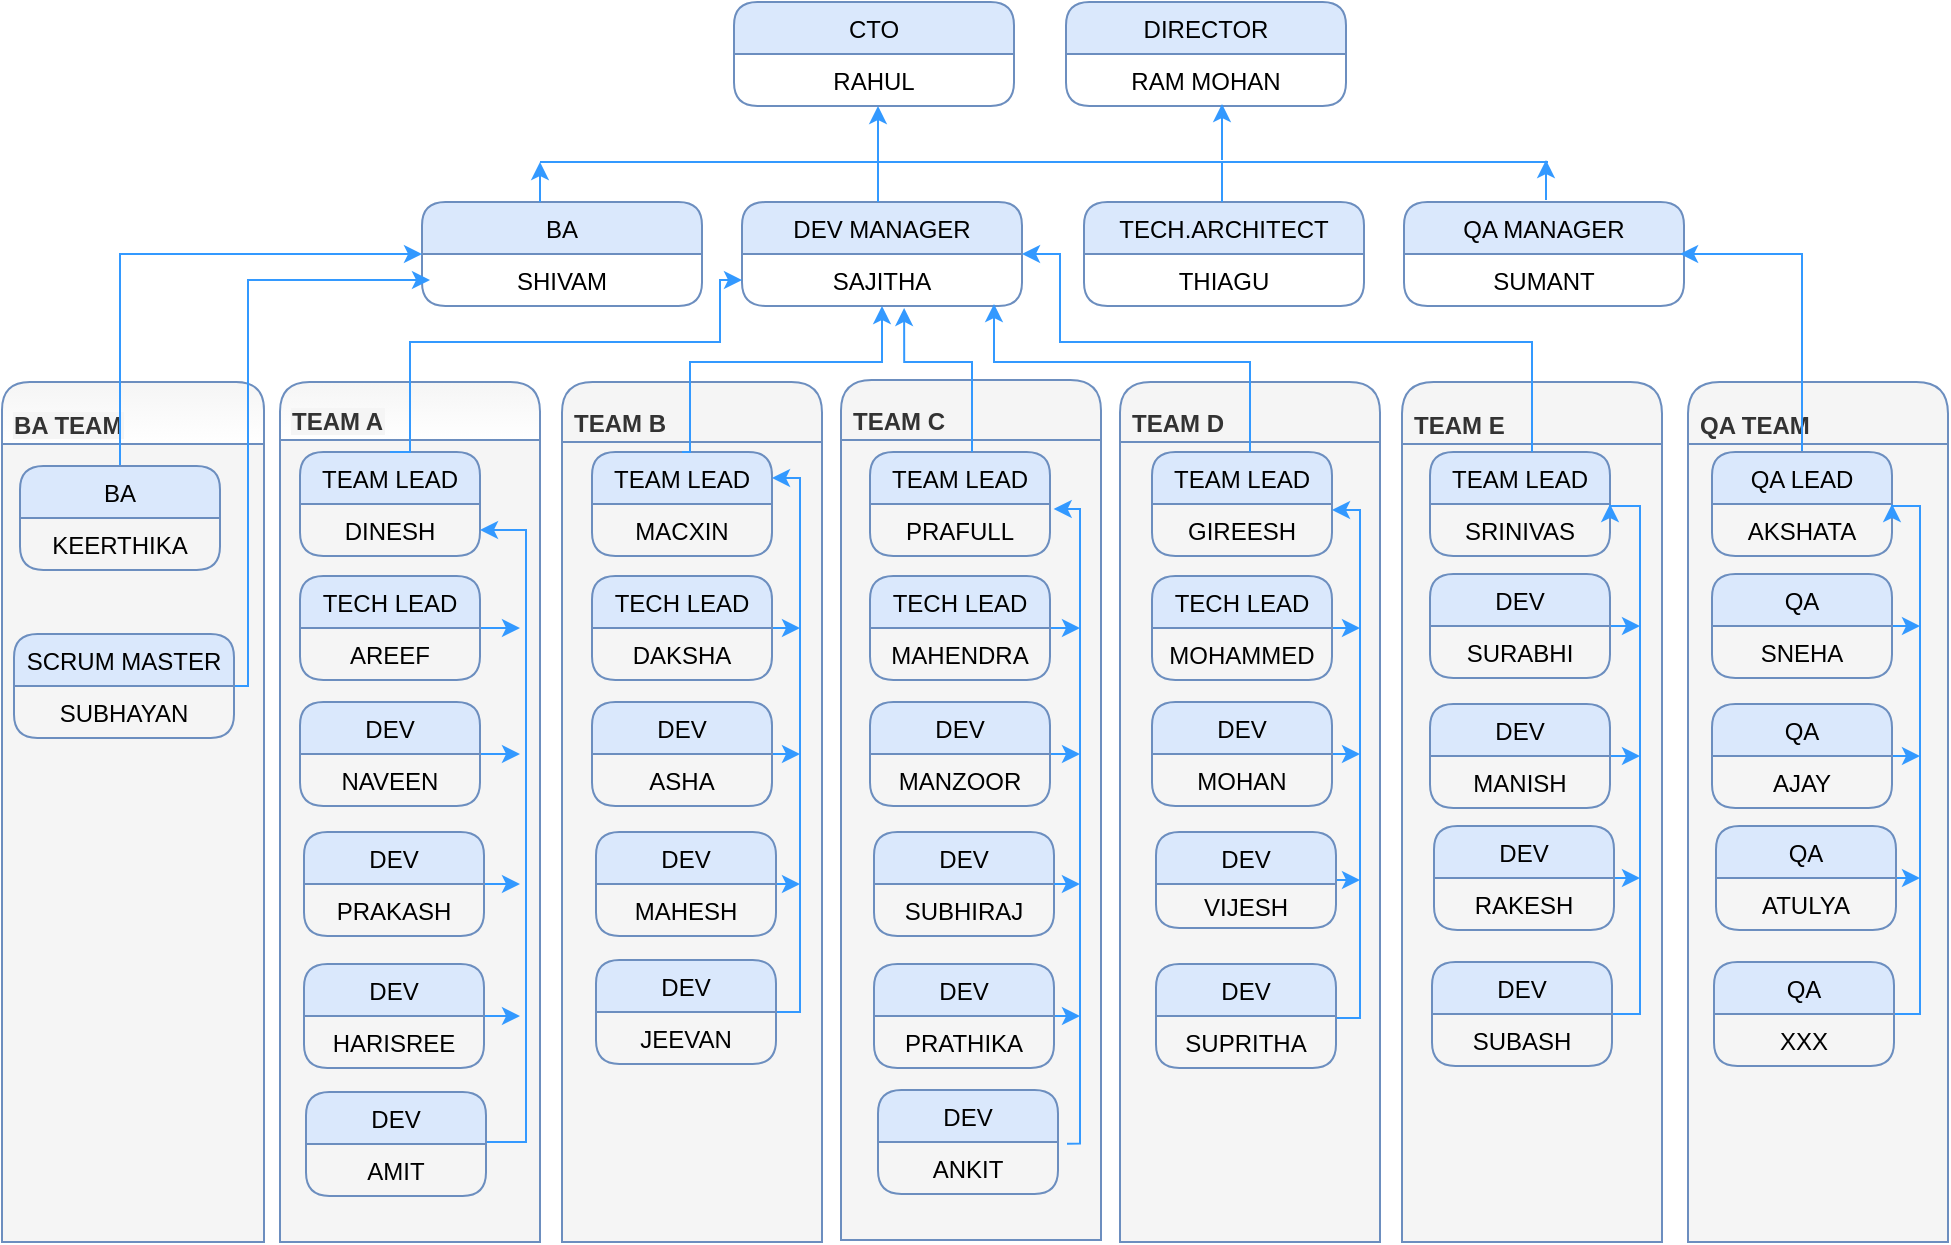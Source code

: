 <mxfile version="10.6.3" type="github"><diagram id="c79mgo0PRMQuPSSkhGCU" name="Page-1"><mxGraphModel dx="1097" dy="527" grid="1" gridSize="10" guides="1" tooltips="1" connect="1" arrows="1" fold="1" page="1" pageScale="1" pageWidth="827" pageHeight="1169" math="0" shadow="0"><root><mxCell id="0"/><mxCell id="1" parent="0"/><mxCell id="kELlHcqPN9Bs0opdmQLI-51" value="BA TEAM" style="swimlane;fontStyle=1;childLayout=stackLayout;horizontal=1;startSize=31;fillColor=#f5f5f5;horizontalStack=0;resizeParent=1;resizeParentMax=0;resizeLast=0;collapsible=1;marginBottom=0;rounded=1;shadow=0;glass=0;comic=0;labelBackgroundColor=#F5F5F5;strokeColor=#6C8EBF;fontColor=#333333;align=left;verticalAlign=bottom;gradientColor=#ffffff;spacingLeft=4;" vertex="1" parent="1"><mxGeometry x="51" y="210" width="131" height="430" as="geometry"/></mxCell><mxCell id="kELlHcqPN9Bs0opdmQLI-52" value="" style="text;strokeColor=#6C8EBF;fillColor=#f5f5f5;align=left;verticalAlign=top;spacingLeft=4;spacingRight=4;overflow=hidden;rotatable=0;points=[[0,0.5],[1,0.5]];portConstraint=eastwest;labelBackgroundColor=#ffffff;fontColor=#333333;gradientColor=none;" vertex="1" parent="kELlHcqPN9Bs0opdmQLI-51"><mxGeometry y="31" width="131" height="399" as="geometry"/></mxCell><mxCell id="kELlHcqPN9Bs0opdmQLI-5" value="CTO" style="swimlane;fontStyle=0;childLayout=stackLayout;horizontal=1;startSize=26;fillColor=#dae8fc;horizontalStack=0;resizeParent=1;resizeParentMax=0;resizeLast=0;collapsible=1;marginBottom=0;labelBackgroundColor=none;rounded=1;shadow=0;glass=0;comic=0;strokeColor=#6c8ebf;labelPosition=center;verticalLabelPosition=middle;align=center;verticalAlign=middle;" vertex="1" parent="1"><mxGeometry x="417" y="20" width="140" height="52" as="geometry"><mxRectangle x="20" y="20" width="90" height="26" as="alternateBounds"/></mxGeometry></mxCell><mxCell id="kELlHcqPN9Bs0opdmQLI-6" value="RAHUL" style="text;strokeColor=none;fillColor=none;align=center;verticalAlign=middle;spacingLeft=4;spacingRight=4;overflow=hidden;rotatable=0;points=[[0,0.5],[1,0.5]];portConstraint=eastwest;labelPosition=center;verticalLabelPosition=middle;" vertex="1" parent="kELlHcqPN9Bs0opdmQLI-5"><mxGeometry y="26" width="140" height="26" as="geometry"/></mxCell><mxCell id="kELlHcqPN9Bs0opdmQLI-9" value="DIRECTOR" style="swimlane;fontStyle=0;childLayout=stackLayout;horizontal=1;startSize=26;fillColor=#dae8fc;horizontalStack=0;resizeParent=1;resizeParentMax=0;resizeLast=0;collapsible=1;marginBottom=0;labelBackgroundColor=none;rounded=1;shadow=0;glass=0;comic=0;strokeColor=#6c8ebf;labelPosition=center;verticalLabelPosition=middle;align=center;verticalAlign=middle;" vertex="1" parent="1"><mxGeometry x="583" y="20" width="140" height="52" as="geometry"><mxRectangle x="20" y="20" width="90" height="26" as="alternateBounds"/></mxGeometry></mxCell><mxCell id="kELlHcqPN9Bs0opdmQLI-10" value="RAM MOHAN" style="text;strokeColor=none;fillColor=none;align=center;verticalAlign=middle;spacingLeft=4;spacingRight=4;overflow=hidden;rotatable=0;points=[[0,0.5],[1,0.5]];portConstraint=eastwest;labelPosition=center;verticalLabelPosition=middle;" vertex="1" parent="kELlHcqPN9Bs0opdmQLI-9"><mxGeometry y="26" width="140" height="26" as="geometry"/></mxCell><mxCell id="kELlHcqPN9Bs0opdmQLI-11" value="BA" style="swimlane;fontStyle=0;childLayout=stackLayout;horizontal=1;startSize=26;fillColor=#dae8fc;horizontalStack=0;resizeParent=1;resizeParentMax=0;resizeLast=0;collapsible=1;marginBottom=0;labelBackgroundColor=none;rounded=1;shadow=0;glass=0;comic=0;strokeColor=#6c8ebf;labelPosition=center;verticalLabelPosition=middle;align=center;verticalAlign=middle;" vertex="1" parent="1"><mxGeometry x="261" y="120" width="140" height="52" as="geometry"><mxRectangle x="20" y="20" width="90" height="26" as="alternateBounds"/></mxGeometry></mxCell><mxCell id="kELlHcqPN9Bs0opdmQLI-12" value="SHIVAM" style="text;strokeColor=none;fillColor=none;align=center;verticalAlign=middle;spacingLeft=4;spacingRight=4;overflow=hidden;rotatable=0;points=[[0,0.5],[1,0.5]];portConstraint=eastwest;labelPosition=center;verticalLabelPosition=middle;" vertex="1" parent="kELlHcqPN9Bs0opdmQLI-11"><mxGeometry y="26" width="140" height="26" as="geometry"/></mxCell><mxCell id="kELlHcqPN9Bs0opdmQLI-13" value="DEV MANAGER" style="swimlane;fontStyle=0;childLayout=stackLayout;horizontal=1;startSize=26;fillColor=#dae8fc;horizontalStack=0;resizeParent=1;resizeParentMax=0;resizeLast=0;collapsible=1;marginBottom=0;labelBackgroundColor=none;rounded=1;shadow=0;glass=0;comic=0;strokeColor=#6c8ebf;labelPosition=center;verticalLabelPosition=middle;align=center;verticalAlign=middle;" vertex="1" parent="1"><mxGeometry x="421" y="120" width="140" height="52" as="geometry"><mxRectangle x="20" y="20" width="90" height="26" as="alternateBounds"/></mxGeometry></mxCell><mxCell id="kELlHcqPN9Bs0opdmQLI-14" value="SAJITHA" style="text;strokeColor=none;fillColor=none;align=center;verticalAlign=middle;spacingLeft=4;spacingRight=4;overflow=hidden;rotatable=0;points=[[0,0.5],[1,0.5]];portConstraint=eastwest;labelPosition=center;verticalLabelPosition=middle;" vertex="1" parent="kELlHcqPN9Bs0opdmQLI-13"><mxGeometry y="26" width="140" height="26" as="geometry"/></mxCell><mxCell id="kELlHcqPN9Bs0opdmQLI-15" value="TECH.ARCHITECT" style="swimlane;fontStyle=0;childLayout=stackLayout;horizontal=1;startSize=26;fillColor=#dae8fc;horizontalStack=0;resizeParent=1;resizeParentMax=0;resizeLast=0;collapsible=1;marginBottom=0;labelBackgroundColor=none;rounded=1;shadow=0;glass=0;comic=0;strokeColor=#6c8ebf;labelPosition=center;verticalLabelPosition=middle;align=center;verticalAlign=middle;" vertex="1" parent="1"><mxGeometry x="592" y="120" width="140" height="52" as="geometry"><mxRectangle x="20" y="20" width="90" height="26" as="alternateBounds"/></mxGeometry></mxCell><mxCell id="kELlHcqPN9Bs0opdmQLI-16" value="THIAGU" style="text;strokeColor=none;fillColor=none;align=center;verticalAlign=middle;spacingLeft=4;spacingRight=4;overflow=hidden;rotatable=0;points=[[0,0.5],[1,0.5]];portConstraint=eastwest;labelPosition=center;verticalLabelPosition=middle;" vertex="1" parent="kELlHcqPN9Bs0opdmQLI-15"><mxGeometry y="26" width="140" height="26" as="geometry"/></mxCell><mxCell id="kELlHcqPN9Bs0opdmQLI-17" value="QA MANAGER" style="swimlane;fontStyle=0;childLayout=stackLayout;horizontal=1;startSize=26;fillColor=#dae8fc;horizontalStack=0;resizeParent=1;resizeParentMax=0;resizeLast=0;collapsible=1;marginBottom=0;labelBackgroundColor=none;rounded=1;shadow=0;glass=0;comic=0;strokeColor=#6c8ebf;labelPosition=center;verticalLabelPosition=middle;align=center;verticalAlign=middle;" vertex="1" parent="1"><mxGeometry x="752" y="120" width="140" height="52" as="geometry"><mxRectangle x="20" y="20" width="90" height="26" as="alternateBounds"/></mxGeometry></mxCell><mxCell id="kELlHcqPN9Bs0opdmQLI-18" value="SUMANT" style="text;strokeColor=none;fillColor=none;align=center;verticalAlign=middle;spacingLeft=4;spacingRight=4;overflow=hidden;rotatable=0;points=[[0,0.5],[1,0.5]];portConstraint=eastwest;labelPosition=center;verticalLabelPosition=middle;" vertex="1" parent="kELlHcqPN9Bs0opdmQLI-17"><mxGeometry y="26" width="140" height="26" as="geometry"/></mxCell><mxCell id="kELlHcqPN9Bs0opdmQLI-145" style="edgeStyle=orthogonalEdgeStyle;rounded=0;orthogonalLoop=1;jettySize=auto;html=1;exitX=0.5;exitY=0;exitDx=0;exitDy=0;entryX=0;entryY=0.5;entryDx=0;entryDy=0;strokeColor=#3399FF;" edge="1" parent="1" source="kELlHcqPN9Bs0opdmQLI-36" target="kELlHcqPN9Bs0opdmQLI-11"><mxGeometry relative="1" as="geometry"/></mxCell><mxCell id="kELlHcqPN9Bs0opdmQLI-36" value="BA" style="swimlane;fontStyle=0;childLayout=stackLayout;horizontal=1;startSize=26;fillColor=#dae8fc;horizontalStack=0;resizeParent=1;resizeParentMax=0;resizeLast=0;collapsible=1;marginBottom=0;labelBackgroundColor=none;rounded=1;shadow=0;glass=0;comic=0;strokeColor=#6c8ebf;labelPosition=center;verticalLabelPosition=middle;align=center;verticalAlign=middle;" vertex="1" parent="1"><mxGeometry x="60" y="252" width="100" height="52" as="geometry"><mxRectangle x="20" y="20" width="90" height="26" as="alternateBounds"/></mxGeometry></mxCell><mxCell id="kELlHcqPN9Bs0opdmQLI-37" value="KEERTHIKA" style="text;strokeColor=none;fillColor=none;align=center;verticalAlign=middle;spacingLeft=4;spacingRight=4;overflow=hidden;rotatable=0;points=[[0,0.5],[1,0.5]];portConstraint=eastwest;labelPosition=center;verticalLabelPosition=middle;" vertex="1" parent="kELlHcqPN9Bs0opdmQLI-36"><mxGeometry y="26" width="100" height="26" as="geometry"/></mxCell><mxCell id="kELlHcqPN9Bs0opdmQLI-146" style="edgeStyle=orthogonalEdgeStyle;rounded=0;orthogonalLoop=1;jettySize=auto;html=1;entryX=0;entryY=0.5;entryDx=0;entryDy=0;exitX=0.918;exitY=0;exitDx=0;exitDy=0;exitPerimeter=0;strokeColor=#3399FF;" edge="1" parent="1" source="kELlHcqPN9Bs0opdmQLI-39"><mxGeometry relative="1" as="geometry"><mxPoint x="171" y="362" as="sourcePoint"/><mxPoint x="265" y="159" as="targetPoint"/><Array as="points"><mxPoint x="174" y="362"/><mxPoint x="174" y="159"/></Array></mxGeometry></mxCell><mxCell id="kELlHcqPN9Bs0opdmQLI-38" value="SCRUM MASTER" style="swimlane;fontStyle=0;childLayout=stackLayout;horizontal=1;startSize=26;fillColor=#dae8fc;horizontalStack=0;resizeParent=1;resizeParentMax=0;resizeLast=0;collapsible=1;marginBottom=0;labelBackgroundColor=none;rounded=1;shadow=0;glass=0;comic=0;strokeColor=#6c8ebf;labelPosition=center;verticalLabelPosition=middle;align=center;verticalAlign=middle;" vertex="1" parent="1"><mxGeometry x="57" y="336" width="110" height="52" as="geometry"><mxRectangle x="30" y="312" width="90" height="26" as="alternateBounds"/></mxGeometry></mxCell><mxCell id="kELlHcqPN9Bs0opdmQLI-39" value="SUBHAYAN" style="text;strokeColor=none;fillColor=none;align=center;verticalAlign=middle;spacingLeft=4;spacingRight=4;overflow=hidden;rotatable=0;points=[[0,0.5],[1,0.5]];portConstraint=eastwest;labelPosition=center;verticalLabelPosition=middle;" vertex="1" parent="kELlHcqPN9Bs0opdmQLI-38"><mxGeometry y="26" width="110" height="26" as="geometry"/></mxCell><mxCell id="kELlHcqPN9Bs0opdmQLI-55" value="TEAM A" style="swimlane;fontStyle=1;childLayout=stackLayout;horizontal=1;startSize=29;fillColor=#f5f5f5;horizontalStack=0;resizeParent=1;resizeParentMax=0;resizeLast=0;collapsible=1;marginBottom=0;rounded=1;shadow=0;glass=0;comic=0;labelBackgroundColor=#F5F5F5;strokeColor=#6C8EBF;fontColor=#333333;arcSize=17;align=left;fontSize=12;verticalAlign=bottom;gradientColor=#ffffff;spacingLeft=4;" vertex="1" parent="1"><mxGeometry x="190" y="210" width="130" height="430" as="geometry"/></mxCell><mxCell id="kELlHcqPN9Bs0opdmQLI-56" value="" style="text;strokeColor=#6C8EBF;fillColor=#f5f5f5;align=left;verticalAlign=top;spacingLeft=4;spacingRight=4;overflow=hidden;rotatable=0;points=[[0,0.5],[1,0.5]];portConstraint=eastwest;labelBackgroundColor=#ffffff;fontColor=#333333;" vertex="1" parent="kELlHcqPN9Bs0opdmQLI-55"><mxGeometry y="29" width="130" height="401" as="geometry"/></mxCell><mxCell id="kELlHcqPN9Bs0opdmQLI-57" value="TEAM LEAD" style="swimlane;fontStyle=0;childLayout=stackLayout;horizontal=1;startSize=26;fillColor=#dae8fc;horizontalStack=0;resizeParent=1;resizeParentMax=0;resizeLast=0;collapsible=1;marginBottom=0;labelBackgroundColor=none;rounded=1;shadow=0;glass=0;comic=0;strokeColor=#6c8ebf;labelPosition=center;verticalLabelPosition=middle;align=center;verticalAlign=middle;" vertex="1" parent="1"><mxGeometry x="200" y="245" width="90" height="52" as="geometry"><mxRectangle x="20" y="20" width="90" height="26" as="alternateBounds"/></mxGeometry></mxCell><mxCell id="kELlHcqPN9Bs0opdmQLI-58" value="DINESH" style="text;strokeColor=none;fillColor=none;align=center;verticalAlign=middle;spacingLeft=4;spacingRight=4;overflow=hidden;rotatable=0;points=[[0,0.5],[1,0.5]];portConstraint=eastwest;labelPosition=center;verticalLabelPosition=middle;" vertex="1" parent="kELlHcqPN9Bs0opdmQLI-57"><mxGeometry y="26" width="90" height="26" as="geometry"/></mxCell><mxCell id="kELlHcqPN9Bs0opdmQLI-81" style="edgeStyle=orthogonalEdgeStyle;rounded=0;orthogonalLoop=1;jettySize=auto;html=1;exitX=1;exitY=0.5;exitDx=0;exitDy=0;strokeColor=#3399FF;" edge="1" parent="1" source="kELlHcqPN9Bs0opdmQLI-60"><mxGeometry relative="1" as="geometry"><mxPoint x="310" y="396" as="targetPoint"/></mxGeometry></mxCell><mxCell id="kELlHcqPN9Bs0opdmQLI-60" value="DEV" style="swimlane;fontStyle=0;childLayout=stackLayout;horizontal=1;startSize=26;fillColor=#dae8fc;horizontalStack=0;resizeParent=1;resizeParentMax=0;resizeLast=0;collapsible=1;marginBottom=0;labelBackgroundColor=none;rounded=1;shadow=0;glass=0;comic=0;strokeColor=#6c8ebf;labelPosition=center;verticalLabelPosition=middle;align=center;verticalAlign=middle;" vertex="1" parent="1"><mxGeometry x="200" y="370" width="90" height="52" as="geometry"><mxRectangle x="20" y="20" width="90" height="26" as="alternateBounds"/></mxGeometry></mxCell><mxCell id="kELlHcqPN9Bs0opdmQLI-61" value="NAVEEN" style="text;strokeColor=none;fillColor=none;align=center;verticalAlign=middle;spacingLeft=4;spacingRight=4;overflow=hidden;rotatable=0;points=[[0,0.5],[1,0.5]];portConstraint=eastwest;labelPosition=center;verticalLabelPosition=middle;" vertex="1" parent="kELlHcqPN9Bs0opdmQLI-60"><mxGeometry y="26" width="90" height="26" as="geometry"/></mxCell><mxCell id="kELlHcqPN9Bs0opdmQLI-80" style="edgeStyle=orthogonalEdgeStyle;rounded=0;orthogonalLoop=1;jettySize=auto;html=1;exitX=1;exitY=0.5;exitDx=0;exitDy=0;strokeColor=#3399FF;" edge="1" parent="1" source="kELlHcqPN9Bs0opdmQLI-64"><mxGeometry relative="1" as="geometry"><mxPoint x="310" y="461" as="targetPoint"/></mxGeometry></mxCell><mxCell id="kELlHcqPN9Bs0opdmQLI-64" value="DEV" style="swimlane;fontStyle=0;childLayout=stackLayout;horizontal=1;startSize=26;fillColor=#dae8fc;horizontalStack=0;resizeParent=1;resizeParentMax=0;resizeLast=0;collapsible=1;marginBottom=0;labelBackgroundColor=none;rounded=1;shadow=0;glass=0;comic=0;strokeColor=#6c8ebf;labelPosition=center;verticalLabelPosition=middle;align=center;verticalAlign=middle;" vertex="1" parent="1"><mxGeometry x="202" y="435" width="90" height="52" as="geometry"><mxRectangle x="20" y="20" width="90" height="26" as="alternateBounds"/></mxGeometry></mxCell><mxCell id="kELlHcqPN9Bs0opdmQLI-65" value="PRAKASH" style="text;strokeColor=none;fillColor=none;align=center;verticalAlign=middle;spacingLeft=4;spacingRight=4;overflow=hidden;rotatable=0;points=[[0,0.5],[1,0.5]];portConstraint=eastwest;labelPosition=center;verticalLabelPosition=middle;" vertex="1" parent="kELlHcqPN9Bs0opdmQLI-64"><mxGeometry y="26" width="90" height="26" as="geometry"/></mxCell><mxCell id="kELlHcqPN9Bs0opdmQLI-191" style="edgeStyle=orthogonalEdgeStyle;rounded=0;orthogonalLoop=1;jettySize=auto;html=1;exitX=1;exitY=0.5;exitDx=0;exitDy=0;fontSize=12;strokeColor=#3399FF;" edge="1" parent="1" source="kELlHcqPN9Bs0opdmQLI-73"><mxGeometry relative="1" as="geometry"><mxPoint x="310" y="333" as="targetPoint"/></mxGeometry></mxCell><mxCell id="kELlHcqPN9Bs0opdmQLI-73" value="TECH LEAD" style="swimlane;fontStyle=0;childLayout=stackLayout;horizontal=1;startSize=26;fillColor=#dae8fc;horizontalStack=0;resizeParent=1;resizeParentMax=0;resizeLast=0;collapsible=1;marginBottom=0;labelBackgroundColor=none;rounded=1;shadow=0;glass=0;comic=0;strokeColor=#6c8ebf;labelPosition=center;verticalLabelPosition=middle;align=center;verticalAlign=middle;" vertex="1" parent="1"><mxGeometry x="200" y="307" width="90" height="52" as="geometry"><mxRectangle x="20" y="20" width="90" height="26" as="alternateBounds"/></mxGeometry></mxCell><mxCell id="kELlHcqPN9Bs0opdmQLI-74" value="AREEF" style="text;strokeColor=none;fillColor=none;align=center;verticalAlign=middle;spacingLeft=4;spacingRight=4;overflow=hidden;rotatable=0;points=[[0,0.5],[1,0.5]];portConstraint=eastwest;labelPosition=center;verticalLabelPosition=middle;" vertex="1" parent="kELlHcqPN9Bs0opdmQLI-73"><mxGeometry y="26" width="90" height="26" as="geometry"/></mxCell><mxCell id="kELlHcqPN9Bs0opdmQLI-79" style="edgeStyle=orthogonalEdgeStyle;rounded=0;orthogonalLoop=1;jettySize=auto;html=1;exitX=1;exitY=0.5;exitDx=0;exitDy=0;strokeColor=#3399FF;" edge="1" parent="1" source="kELlHcqPN9Bs0opdmQLI-188" target="kELlHcqPN9Bs0opdmQLI-58"><mxGeometry relative="1" as="geometry"><Array as="points"><mxPoint x="293" y="590"/><mxPoint x="313" y="590"/><mxPoint x="313" y="284"/></Array></mxGeometry></mxCell><mxCell id="kELlHcqPN9Bs0opdmQLI-190" style="edgeStyle=orthogonalEdgeStyle;rounded=0;orthogonalLoop=1;jettySize=auto;html=1;exitX=1;exitY=0.5;exitDx=0;exitDy=0;fontSize=12;strokeColor=#3399FF;" edge="1" parent="1" source="kELlHcqPN9Bs0opdmQLI-75"><mxGeometry relative="1" as="geometry"><mxPoint x="310" y="527" as="targetPoint"/></mxGeometry></mxCell><mxCell id="kELlHcqPN9Bs0opdmQLI-75" value="DEV" style="swimlane;fontStyle=0;childLayout=stackLayout;horizontal=1;startSize=26;fillColor=#dae8fc;horizontalStack=0;resizeParent=1;resizeParentMax=0;resizeLast=0;collapsible=1;marginBottom=0;labelBackgroundColor=none;rounded=1;shadow=0;glass=0;comic=0;strokeColor=#6c8ebf;labelPosition=center;verticalLabelPosition=middle;align=center;verticalAlign=middle;" vertex="1" parent="1"><mxGeometry x="202" y="501" width="90" height="52" as="geometry"><mxRectangle x="20" y="20" width="90" height="26" as="alternateBounds"/></mxGeometry></mxCell><mxCell id="kELlHcqPN9Bs0opdmQLI-76" value="HARISREE" style="text;strokeColor=none;fillColor=none;align=center;verticalAlign=middle;spacingLeft=4;spacingRight=4;overflow=hidden;rotatable=0;points=[[0,0.5],[1,0.5]];portConstraint=eastwest;labelPosition=center;verticalLabelPosition=middle;" vertex="1" parent="kELlHcqPN9Bs0opdmQLI-75"><mxGeometry y="26" width="90" height="26" as="geometry"/></mxCell><mxCell id="kELlHcqPN9Bs0opdmQLI-83" value="TEAM B" style="swimlane;fontStyle=1;childLayout=stackLayout;horizontal=1;startSize=30;fillColor=#f5f5f5;horizontalStack=0;resizeParent=1;resizeParentMax=0;resizeLast=0;collapsible=1;marginBottom=0;rounded=1;shadow=0;glass=0;comic=0;labelBackgroundColor=#F5F5F5;strokeColor=#6C8EBF;fontColor=#333333;arcSize=17;align=left;verticalAlign=bottom;spacingLeft=4;" vertex="1" parent="1"><mxGeometry x="331" y="210" width="130" height="430" as="geometry"/></mxCell><mxCell id="kELlHcqPN9Bs0opdmQLI-84" value="" style="text;strokeColor=#6C8EBF;fillColor=#f5f5f5;align=left;verticalAlign=top;spacingLeft=4;spacingRight=4;overflow=hidden;rotatable=0;points=[[0,0.5],[1,0.5]];portConstraint=eastwest;labelBackgroundColor=#ffffff;fontColor=#333333;" vertex="1" parent="kELlHcqPN9Bs0opdmQLI-83"><mxGeometry y="30" width="130" height="400" as="geometry"/></mxCell><mxCell id="kELlHcqPN9Bs0opdmQLI-85" value="TEAM LEAD" style="swimlane;fontStyle=0;childLayout=stackLayout;horizontal=1;startSize=26;fillColor=#dae8fc;horizontalStack=0;resizeParent=1;resizeParentMax=0;resizeLast=0;collapsible=1;marginBottom=0;labelBackgroundColor=none;rounded=1;shadow=0;glass=0;comic=0;strokeColor=#6c8ebf;labelPosition=center;verticalLabelPosition=middle;align=center;verticalAlign=middle;" vertex="1" parent="1"><mxGeometry x="346" y="245" width="90" height="52" as="geometry"><mxRectangle x="20" y="20" width="90" height="26" as="alternateBounds"/></mxGeometry></mxCell><mxCell id="kELlHcqPN9Bs0opdmQLI-86" value="MACXIN" style="text;strokeColor=none;fillColor=none;align=center;verticalAlign=middle;spacingLeft=4;spacingRight=4;overflow=hidden;rotatable=0;points=[[0,0.5],[1,0.5]];portConstraint=eastwest;labelPosition=center;verticalLabelPosition=middle;" vertex="1" parent="kELlHcqPN9Bs0opdmQLI-85"><mxGeometry y="26" width="90" height="26" as="geometry"/></mxCell><mxCell id="kELlHcqPN9Bs0opdmQLI-202" style="edgeStyle=orthogonalEdgeStyle;rounded=0;orthogonalLoop=1;jettySize=auto;html=1;exitX=1;exitY=0.5;exitDx=0;exitDy=0;fontSize=12;strokeColor=#3399FF;" edge="1" parent="1" source="kELlHcqPN9Bs0opdmQLI-87"><mxGeometry relative="1" as="geometry"><mxPoint x="450" y="396" as="targetPoint"/></mxGeometry></mxCell><mxCell id="kELlHcqPN9Bs0opdmQLI-87" value="DEV" style="swimlane;fontStyle=0;childLayout=stackLayout;horizontal=1;startSize=26;fillColor=#dae8fc;horizontalStack=0;resizeParent=1;resizeParentMax=0;resizeLast=0;collapsible=1;marginBottom=0;labelBackgroundColor=none;rounded=1;shadow=0;glass=0;comic=0;strokeColor=#6c8ebf;labelPosition=center;verticalLabelPosition=middle;align=center;verticalAlign=middle;" vertex="1" parent="1"><mxGeometry x="346" y="370" width="90" height="52" as="geometry"><mxRectangle x="20" y="20" width="90" height="26" as="alternateBounds"/></mxGeometry></mxCell><mxCell id="kELlHcqPN9Bs0opdmQLI-88" value="ASHA" style="text;strokeColor=none;fillColor=none;align=center;verticalAlign=middle;spacingLeft=4;spacingRight=4;overflow=hidden;rotatable=0;points=[[0,0.5],[1,0.5]];portConstraint=eastwest;labelPosition=center;verticalLabelPosition=middle;" vertex="1" parent="kELlHcqPN9Bs0opdmQLI-87"><mxGeometry y="26" width="90" height="26" as="geometry"/></mxCell><mxCell id="kELlHcqPN9Bs0opdmQLI-201" style="edgeStyle=orthogonalEdgeStyle;rounded=0;orthogonalLoop=1;jettySize=auto;html=1;exitX=1;exitY=0.5;exitDx=0;exitDy=0;fontSize=12;strokeColor=#3399FF;" edge="1" parent="1" source="kELlHcqPN9Bs0opdmQLI-89"><mxGeometry relative="1" as="geometry"><mxPoint x="450" y="461" as="targetPoint"/></mxGeometry></mxCell><mxCell id="kELlHcqPN9Bs0opdmQLI-89" value="DEV" style="swimlane;fontStyle=0;childLayout=stackLayout;horizontal=1;startSize=26;fillColor=#dae8fc;horizontalStack=0;resizeParent=1;resizeParentMax=0;resizeLast=0;collapsible=1;marginBottom=0;labelBackgroundColor=none;rounded=1;shadow=0;glass=0;comic=0;strokeColor=#6c8ebf;labelPosition=center;verticalLabelPosition=middle;align=center;verticalAlign=middle;" vertex="1" parent="1"><mxGeometry x="348" y="435" width="90" height="52" as="geometry"><mxRectangle x="20" y="20" width="90" height="26" as="alternateBounds"/></mxGeometry></mxCell><mxCell id="kELlHcqPN9Bs0opdmQLI-90" value="MAHESH" style="text;strokeColor=none;fillColor=none;align=center;verticalAlign=middle;spacingLeft=4;spacingRight=4;overflow=hidden;rotatable=0;points=[[0,0.5],[1,0.5]];portConstraint=eastwest;labelPosition=center;verticalLabelPosition=middle;" vertex="1" parent="kELlHcqPN9Bs0opdmQLI-89"><mxGeometry y="26" width="90" height="26" as="geometry"/></mxCell><mxCell id="kELlHcqPN9Bs0opdmQLI-203" style="edgeStyle=orthogonalEdgeStyle;rounded=0;orthogonalLoop=1;jettySize=auto;html=1;exitX=1;exitY=0.5;exitDx=0;exitDy=0;fontSize=12;strokeColor=#3399FF;" edge="1" parent="1" source="kELlHcqPN9Bs0opdmQLI-91"><mxGeometry relative="1" as="geometry"><mxPoint x="450" y="333" as="targetPoint"/></mxGeometry></mxCell><mxCell id="kELlHcqPN9Bs0opdmQLI-91" value="TECH LEAD" style="swimlane;fontStyle=0;childLayout=stackLayout;horizontal=1;startSize=26;fillColor=#dae8fc;horizontalStack=0;resizeParent=1;resizeParentMax=0;resizeLast=0;collapsible=1;marginBottom=0;labelBackgroundColor=none;rounded=1;shadow=0;glass=0;comic=0;strokeColor=#6c8ebf;labelPosition=center;verticalLabelPosition=middle;align=center;verticalAlign=middle;" vertex="1" parent="1"><mxGeometry x="346" y="307" width="90" height="52" as="geometry"><mxRectangle x="20" y="20" width="90" height="26" as="alternateBounds"/></mxGeometry></mxCell><mxCell id="kELlHcqPN9Bs0opdmQLI-92" value="DAKSHA" style="text;strokeColor=none;fillColor=none;align=center;verticalAlign=middle;spacingLeft=4;spacingRight=4;overflow=hidden;rotatable=0;points=[[0,0.5],[1,0.5]];portConstraint=eastwest;labelPosition=center;verticalLabelPosition=middle;" vertex="1" parent="kELlHcqPN9Bs0opdmQLI-91"><mxGeometry y="26" width="90" height="26" as="geometry"/></mxCell><mxCell id="kELlHcqPN9Bs0opdmQLI-200" style="edgeStyle=orthogonalEdgeStyle;rounded=0;orthogonalLoop=1;jettySize=auto;html=1;exitX=1;exitY=0.5;exitDx=0;exitDy=0;entryX=1;entryY=0.25;entryDx=0;entryDy=0;fontSize=12;strokeColor=#3399FF;" edge="1" parent="1" source="kELlHcqPN9Bs0opdmQLI-93" target="kELlHcqPN9Bs0opdmQLI-85"><mxGeometry relative="1" as="geometry"><Array as="points"><mxPoint x="450" y="525"/><mxPoint x="450" y="258"/></Array></mxGeometry></mxCell><mxCell id="kELlHcqPN9Bs0opdmQLI-93" value="DEV" style="swimlane;fontStyle=0;childLayout=stackLayout;horizontal=1;startSize=26;fillColor=#dae8fc;horizontalStack=0;resizeParent=1;resizeParentMax=0;resizeLast=0;collapsible=1;marginBottom=0;labelBackgroundColor=none;rounded=1;shadow=0;glass=0;comic=0;strokeColor=#6c8ebf;labelPosition=center;verticalLabelPosition=middle;align=center;verticalAlign=middle;" vertex="1" parent="1"><mxGeometry x="348" y="499" width="90" height="52" as="geometry"><mxRectangle x="20" y="20" width="90" height="26" as="alternateBounds"/></mxGeometry></mxCell><mxCell id="kELlHcqPN9Bs0opdmQLI-94" value="JEEVAN" style="text;strokeColor=none;fillColor=none;align=center;verticalAlign=middle;spacingLeft=4;spacingRight=4;overflow=hidden;rotatable=0;points=[[0,0.5],[1,0.5]];portConstraint=eastwest;labelPosition=center;verticalLabelPosition=middle;" vertex="1" parent="kELlHcqPN9Bs0opdmQLI-93"><mxGeometry y="26" width="90" height="26" as="geometry"/></mxCell><mxCell id="kELlHcqPN9Bs0opdmQLI-95" value="TEAM C" style="swimlane;fontStyle=1;childLayout=stackLayout;horizontal=1;startSize=30;fillColor=#f5f5f5;horizontalStack=0;resizeParent=1;resizeParentMax=0;resizeLast=0;collapsible=1;marginBottom=0;rounded=1;shadow=0;glass=0;comic=0;labelBackgroundColor=#F5F5F5;strokeColor=#6C8EBF;fontColor=#333333;arcSize=17;align=left;verticalAlign=bottom;spacingLeft=4;" vertex="1" parent="1"><mxGeometry x="470.5" y="209" width="130" height="430" as="geometry"/></mxCell><mxCell id="kELlHcqPN9Bs0opdmQLI-96" value="" style="text;strokeColor=#6C8EBF;fillColor=#f5f5f5;align=left;verticalAlign=top;spacingLeft=4;spacingRight=4;overflow=hidden;rotatable=0;points=[[0,0.5],[1,0.5]];portConstraint=eastwest;labelBackgroundColor=#ffffff;fontColor=#333333;" vertex="1" parent="kELlHcqPN9Bs0opdmQLI-95"><mxGeometry y="30" width="130" height="400" as="geometry"/></mxCell><mxCell id="kELlHcqPN9Bs0opdmQLI-97" value="TEAM LEAD" style="swimlane;fontStyle=0;childLayout=stackLayout;horizontal=1;startSize=26;fillColor=#dae8fc;horizontalStack=0;resizeParent=1;resizeParentMax=0;resizeLast=0;collapsible=1;marginBottom=0;labelBackgroundColor=none;rounded=1;shadow=0;glass=0;comic=0;strokeColor=#6c8ebf;labelPosition=center;verticalLabelPosition=middle;align=center;verticalAlign=middle;" vertex="1" parent="1"><mxGeometry x="485" y="245" width="90" height="52" as="geometry"><mxRectangle x="20" y="20" width="90" height="26" as="alternateBounds"/></mxGeometry></mxCell><mxCell id="kELlHcqPN9Bs0opdmQLI-98" value="PRAFULL" style="text;strokeColor=none;fillColor=none;align=center;verticalAlign=middle;spacingLeft=4;spacingRight=4;overflow=hidden;rotatable=0;points=[[0,0.5],[1,0.5]];portConstraint=eastwest;labelPosition=center;verticalLabelPosition=middle;" vertex="1" parent="kELlHcqPN9Bs0opdmQLI-97"><mxGeometry y="26" width="90" height="26" as="geometry"/></mxCell><mxCell id="kELlHcqPN9Bs0opdmQLI-198" style="edgeStyle=orthogonalEdgeStyle;rounded=0;orthogonalLoop=1;jettySize=auto;html=1;exitX=1;exitY=0.5;exitDx=0;exitDy=0;fontSize=12;strokeColor=#3399FF;" edge="1" parent="1" source="kELlHcqPN9Bs0opdmQLI-99"><mxGeometry relative="1" as="geometry"><mxPoint x="590" y="396" as="targetPoint"/></mxGeometry></mxCell><mxCell id="kELlHcqPN9Bs0opdmQLI-99" value="DEV" style="swimlane;fontStyle=0;childLayout=stackLayout;horizontal=1;startSize=26;fillColor=#dae8fc;horizontalStack=0;resizeParent=1;resizeParentMax=0;resizeLast=0;collapsible=1;marginBottom=0;labelBackgroundColor=none;rounded=1;shadow=0;glass=0;comic=0;strokeColor=#6c8ebf;labelPosition=center;verticalLabelPosition=middle;align=center;verticalAlign=middle;" vertex="1" parent="1"><mxGeometry x="485" y="370" width="90" height="52" as="geometry"><mxRectangle x="20" y="20" width="90" height="26" as="alternateBounds"/></mxGeometry></mxCell><mxCell id="kELlHcqPN9Bs0opdmQLI-100" value="MANZOOR" style="text;strokeColor=none;fillColor=none;align=center;verticalAlign=middle;spacingLeft=4;spacingRight=4;overflow=hidden;rotatable=0;points=[[0,0.5],[1,0.5]];portConstraint=eastwest;labelPosition=center;verticalLabelPosition=middle;" vertex="1" parent="kELlHcqPN9Bs0opdmQLI-99"><mxGeometry y="26" width="90" height="26" as="geometry"/></mxCell><mxCell id="kELlHcqPN9Bs0opdmQLI-101" value="DEV" style="swimlane;fontStyle=0;childLayout=stackLayout;horizontal=1;startSize=26;fillColor=#dae8fc;horizontalStack=0;resizeParent=1;resizeParentMax=0;resizeLast=0;collapsible=1;marginBottom=0;labelBackgroundColor=none;rounded=1;shadow=0;glass=0;comic=0;strokeColor=#6c8ebf;labelPosition=center;verticalLabelPosition=middle;align=center;verticalAlign=middle;" vertex="1" parent="1"><mxGeometry x="487" y="435" width="90" height="52" as="geometry"><mxRectangle x="20" y="20" width="90" height="26" as="alternateBounds"/></mxGeometry></mxCell><mxCell id="kELlHcqPN9Bs0opdmQLI-102" value="SUBHIRAJ" style="text;strokeColor=none;fillColor=none;align=center;verticalAlign=middle;spacingLeft=4;spacingRight=4;overflow=hidden;rotatable=0;points=[[0,0.5],[1,0.5]];portConstraint=eastwest;labelPosition=center;verticalLabelPosition=middle;" vertex="1" parent="kELlHcqPN9Bs0opdmQLI-101"><mxGeometry y="26" width="90" height="26" as="geometry"/></mxCell><mxCell id="kELlHcqPN9Bs0opdmQLI-197" style="edgeStyle=orthogonalEdgeStyle;rounded=0;orthogonalLoop=1;jettySize=auto;html=1;exitX=1;exitY=0.5;exitDx=0;exitDy=0;entryX=1.144;entryY=0;entryDx=0;entryDy=0;entryPerimeter=0;fontSize=12;strokeColor=#3399FF;" edge="1" parent="kELlHcqPN9Bs0opdmQLI-101" source="kELlHcqPN9Bs0opdmQLI-101" target="kELlHcqPN9Bs0opdmQLI-102"><mxGeometry relative="1" as="geometry"/></mxCell><mxCell id="kELlHcqPN9Bs0opdmQLI-199" style="edgeStyle=orthogonalEdgeStyle;rounded=0;orthogonalLoop=1;jettySize=auto;html=1;exitX=1;exitY=0.5;exitDx=0;exitDy=0;fontSize=12;strokeColor=#3399FF;" edge="1" parent="1" source="kELlHcqPN9Bs0opdmQLI-103"><mxGeometry relative="1" as="geometry"><mxPoint x="590" y="333" as="targetPoint"/></mxGeometry></mxCell><mxCell id="kELlHcqPN9Bs0opdmQLI-103" value="TECH LEAD" style="swimlane;fontStyle=0;childLayout=stackLayout;horizontal=1;startSize=26;fillColor=#dae8fc;horizontalStack=0;resizeParent=1;resizeParentMax=0;resizeLast=0;collapsible=1;marginBottom=0;labelBackgroundColor=none;rounded=1;shadow=0;glass=0;comic=0;strokeColor=#6c8ebf;labelPosition=center;verticalLabelPosition=middle;align=center;verticalAlign=middle;" vertex="1" parent="1"><mxGeometry x="485" y="307" width="90" height="52" as="geometry"><mxRectangle x="20" y="20" width="90" height="26" as="alternateBounds"/></mxGeometry></mxCell><mxCell id="kELlHcqPN9Bs0opdmQLI-104" value="MAHENDRA" style="text;strokeColor=none;fillColor=none;align=center;verticalAlign=middle;spacingLeft=4;spacingRight=4;overflow=hidden;rotatable=0;points=[[0,0.5],[1,0.5]];portConstraint=eastwest;labelPosition=center;verticalLabelPosition=middle;" vertex="1" parent="kELlHcqPN9Bs0opdmQLI-103"><mxGeometry y="26" width="90" height="26" as="geometry"/></mxCell><mxCell id="kELlHcqPN9Bs0opdmQLI-196" style="edgeStyle=orthogonalEdgeStyle;rounded=0;orthogonalLoop=1;jettySize=auto;html=1;exitX=1;exitY=0.5;exitDx=0;exitDy=0;fontSize=12;strokeColor=#3399FF;" edge="1" parent="1" source="kELlHcqPN9Bs0opdmQLI-105"><mxGeometry relative="1" as="geometry"><mxPoint x="590" y="527" as="targetPoint"/></mxGeometry></mxCell><mxCell id="kELlHcqPN9Bs0opdmQLI-105" value="DEV" style="swimlane;fontStyle=0;childLayout=stackLayout;horizontal=1;startSize=26;fillColor=#dae8fc;horizontalStack=0;resizeParent=1;resizeParentMax=0;resizeLast=0;collapsible=1;marginBottom=0;labelBackgroundColor=none;rounded=1;shadow=0;glass=0;comic=0;strokeColor=#6c8ebf;labelPosition=center;verticalLabelPosition=middle;align=center;verticalAlign=middle;" vertex="1" parent="1"><mxGeometry x="487" y="501" width="90" height="52" as="geometry"><mxRectangle x="20" y="20" width="90" height="26" as="alternateBounds"/></mxGeometry></mxCell><mxCell id="kELlHcqPN9Bs0opdmQLI-106" value="PRATHIKA" style="text;strokeColor=none;fillColor=none;align=center;verticalAlign=middle;spacingLeft=4;spacingRight=4;overflow=hidden;rotatable=0;points=[[0,0.5],[1,0.5]];portConstraint=eastwest;labelPosition=center;verticalLabelPosition=middle;" vertex="1" parent="kELlHcqPN9Bs0opdmQLI-105"><mxGeometry y="26" width="90" height="26" as="geometry"/></mxCell><mxCell id="kELlHcqPN9Bs0opdmQLI-109" value="TEAM D" style="swimlane;fontStyle=1;childLayout=stackLayout;horizontal=1;startSize=30;fillColor=#f5f5f5;horizontalStack=0;resizeParent=1;resizeParentMax=0;resizeLast=0;collapsible=1;marginBottom=0;rounded=1;shadow=0;glass=0;comic=0;labelBackgroundColor=#F5F5F5;strokeColor=#6C8EBF;fontColor=#333333;arcSize=17;align=left;verticalAlign=bottom;spacingLeft=4;" vertex="1" parent="1"><mxGeometry x="610" y="210" width="130" height="430" as="geometry"/></mxCell><mxCell id="kELlHcqPN9Bs0opdmQLI-110" value="" style="text;strokeColor=#6C8EBF;fillColor=#f5f5f5;align=left;verticalAlign=top;spacingLeft=4;spacingRight=4;overflow=hidden;rotatable=0;points=[[0,0.5],[1,0.5]];portConstraint=eastwest;labelBackgroundColor=#ffffff;fontColor=#333333;" vertex="1" parent="kELlHcqPN9Bs0opdmQLI-109"><mxGeometry y="30" width="130" height="400" as="geometry"/></mxCell><mxCell id="kELlHcqPN9Bs0opdmQLI-111" value="TEAM LEAD" style="swimlane;fontStyle=0;childLayout=stackLayout;horizontal=1;startSize=26;fillColor=#dae8fc;horizontalStack=0;resizeParent=1;resizeParentMax=0;resizeLast=0;collapsible=1;marginBottom=0;labelBackgroundColor=none;rounded=1;shadow=0;glass=0;comic=0;strokeColor=#6c8ebf;labelPosition=center;verticalLabelPosition=middle;align=center;verticalAlign=middle;" vertex="1" parent="1"><mxGeometry x="626" y="245" width="90" height="52" as="geometry"><mxRectangle x="20" y="20" width="90" height="26" as="alternateBounds"/></mxGeometry></mxCell><mxCell id="kELlHcqPN9Bs0opdmQLI-112" value="GIREESH" style="text;strokeColor=none;fillColor=none;align=center;verticalAlign=middle;spacingLeft=4;spacingRight=4;overflow=hidden;rotatable=0;points=[[0,0.5],[1,0.5]];portConstraint=eastwest;labelPosition=center;verticalLabelPosition=middle;" vertex="1" parent="kELlHcqPN9Bs0opdmQLI-111"><mxGeometry y="26" width="90" height="26" as="geometry"/></mxCell><mxCell id="kELlHcqPN9Bs0opdmQLI-206" style="edgeStyle=orthogonalEdgeStyle;rounded=0;orthogonalLoop=1;jettySize=auto;html=1;exitX=1;exitY=0.5;exitDx=0;exitDy=0;fontSize=12;strokeColor=#3399FF;" edge="1" parent="1" source="kELlHcqPN9Bs0opdmQLI-113"><mxGeometry relative="1" as="geometry"><mxPoint x="730" y="396" as="targetPoint"/></mxGeometry></mxCell><mxCell id="kELlHcqPN9Bs0opdmQLI-113" value="DEV" style="swimlane;fontStyle=0;childLayout=stackLayout;horizontal=1;startSize=26;fillColor=#dae8fc;horizontalStack=0;resizeParent=1;resizeParentMax=0;resizeLast=0;collapsible=1;marginBottom=0;labelBackgroundColor=none;rounded=1;shadow=0;glass=0;comic=0;strokeColor=#6c8ebf;labelPosition=center;verticalLabelPosition=middle;align=center;verticalAlign=middle;" vertex="1" parent="1"><mxGeometry x="626" y="370" width="90" height="52" as="geometry"><mxRectangle x="20" y="20" width="90" height="26" as="alternateBounds"/></mxGeometry></mxCell><mxCell id="kELlHcqPN9Bs0opdmQLI-114" value="MOHAN" style="text;strokeColor=none;fillColor=none;align=center;verticalAlign=middle;spacingLeft=4;spacingRight=4;overflow=hidden;rotatable=0;points=[[0,0.5],[1,0.5]];portConstraint=eastwest;labelPosition=center;verticalLabelPosition=middle;" vertex="1" parent="kELlHcqPN9Bs0opdmQLI-113"><mxGeometry y="26" width="90" height="26" as="geometry"/></mxCell><mxCell id="kELlHcqPN9Bs0opdmQLI-205" style="edgeStyle=orthogonalEdgeStyle;rounded=0;orthogonalLoop=1;jettySize=auto;html=1;exitX=1;exitY=0.5;exitDx=0;exitDy=0;fontSize=12;strokeColor=#3399FF;" edge="1" parent="1" source="kELlHcqPN9Bs0opdmQLI-115"><mxGeometry relative="1" as="geometry"><mxPoint x="730" y="459" as="targetPoint"/></mxGeometry></mxCell><mxCell id="kELlHcqPN9Bs0opdmQLI-115" value="DEV" style="swimlane;fontStyle=0;childLayout=stackLayout;horizontal=1;startSize=26;fillColor=#dae8fc;horizontalStack=0;resizeParent=1;resizeParentMax=0;resizeLast=0;collapsible=1;marginBottom=0;labelBackgroundColor=none;rounded=1;shadow=0;glass=0;comic=0;strokeColor=#6c8ebf;labelPosition=center;verticalLabelPosition=middle;align=center;verticalAlign=middle;" vertex="1" parent="1"><mxGeometry x="628" y="435" width="90" height="48" as="geometry"><mxRectangle x="20" y="20" width="90" height="26" as="alternateBounds"/></mxGeometry></mxCell><mxCell id="kELlHcqPN9Bs0opdmQLI-116" value="VIJESH" style="text;strokeColor=none;fillColor=none;align=center;verticalAlign=middle;spacingLeft=4;spacingRight=4;overflow=hidden;rotatable=0;points=[[0,0.5],[1,0.5]];portConstraint=eastwest;labelPosition=center;verticalLabelPosition=middle;" vertex="1" parent="kELlHcqPN9Bs0opdmQLI-115"><mxGeometry y="26" width="90" height="22" as="geometry"/></mxCell><mxCell id="kELlHcqPN9Bs0opdmQLI-207" style="edgeStyle=orthogonalEdgeStyle;rounded=0;orthogonalLoop=1;jettySize=auto;html=1;exitX=1;exitY=0.5;exitDx=0;exitDy=0;fontSize=12;strokeColor=#3399FF;" edge="1" parent="1" source="kELlHcqPN9Bs0opdmQLI-117"><mxGeometry relative="1" as="geometry"><mxPoint x="730" y="333" as="targetPoint"/></mxGeometry></mxCell><mxCell id="kELlHcqPN9Bs0opdmQLI-117" value="TECH LEAD" style="swimlane;fontStyle=0;childLayout=stackLayout;horizontal=1;startSize=26;fillColor=#dae8fc;horizontalStack=0;resizeParent=1;resizeParentMax=0;resizeLast=0;collapsible=1;marginBottom=0;labelBackgroundColor=none;rounded=1;shadow=0;glass=0;comic=0;strokeColor=#6c8ebf;labelPosition=center;verticalLabelPosition=middle;align=center;verticalAlign=middle;" vertex="1" parent="1"><mxGeometry x="626" y="307" width="90" height="52" as="geometry"><mxRectangle x="20" y="20" width="90" height="26" as="alternateBounds"/></mxGeometry></mxCell><mxCell id="kELlHcqPN9Bs0opdmQLI-118" value="MOHAMMED" style="text;strokeColor=none;fillColor=none;align=center;verticalAlign=middle;spacingLeft=4;spacingRight=4;overflow=hidden;rotatable=0;points=[[0,0.5],[1,0.5]];portConstraint=eastwest;labelPosition=center;verticalLabelPosition=middle;" vertex="1" parent="kELlHcqPN9Bs0opdmQLI-117"><mxGeometry y="26" width="90" height="26" as="geometry"/></mxCell><mxCell id="kELlHcqPN9Bs0opdmQLI-204" style="edgeStyle=orthogonalEdgeStyle;rounded=0;orthogonalLoop=1;jettySize=auto;html=1;exitX=1;exitY=0.5;exitDx=0;exitDy=0;fontSize=12;strokeColor=#3399FF;" edge="1" parent="1" source="kELlHcqPN9Bs0opdmQLI-119" target="kELlHcqPN9Bs0opdmQLI-112"><mxGeometry relative="1" as="geometry"><Array as="points"><mxPoint x="730" y="528"/><mxPoint x="730" y="274"/></Array></mxGeometry></mxCell><mxCell id="kELlHcqPN9Bs0opdmQLI-119" value="DEV" style="swimlane;fontStyle=0;childLayout=stackLayout;horizontal=1;startSize=26;fillColor=#dae8fc;horizontalStack=0;resizeParent=1;resizeParentMax=0;resizeLast=0;collapsible=1;marginBottom=0;labelBackgroundColor=none;rounded=1;shadow=0;glass=0;comic=0;strokeColor=#6c8ebf;labelPosition=center;verticalLabelPosition=middle;align=center;verticalAlign=middle;" vertex="1" parent="1"><mxGeometry x="628" y="501" width="90" height="52" as="geometry"><mxRectangle x="20" y="20" width="90" height="26" as="alternateBounds"/></mxGeometry></mxCell><mxCell id="kELlHcqPN9Bs0opdmQLI-120" value="SUPRITHA" style="text;strokeColor=none;fillColor=none;align=center;verticalAlign=middle;spacingLeft=4;spacingRight=4;overflow=hidden;rotatable=0;points=[[0,0.5],[1,0.5]];portConstraint=eastwest;labelPosition=center;verticalLabelPosition=middle;" vertex="1" parent="kELlHcqPN9Bs0opdmQLI-119"><mxGeometry y="26" width="90" height="26" as="geometry"/></mxCell><mxCell id="kELlHcqPN9Bs0opdmQLI-121" value="TEAM E" style="swimlane;fontStyle=1;childLayout=stackLayout;horizontal=1;startSize=31;fillColor=#f5f5f5;horizontalStack=0;resizeParent=1;resizeParentMax=0;resizeLast=0;collapsible=1;marginBottom=0;rounded=1;shadow=0;glass=0;comic=0;labelBackgroundColor=#F5F5F5;strokeColor=#6C8EBF;fontColor=#333333;arcSize=17;align=left;verticalAlign=bottom;spacingLeft=4;" vertex="1" parent="1"><mxGeometry x="751" y="210" width="130" height="430" as="geometry"/></mxCell><mxCell id="kELlHcqPN9Bs0opdmQLI-122" value="" style="text;strokeColor=#6C8EBF;fillColor=#f5f5f5;align=left;verticalAlign=top;spacingLeft=4;spacingRight=4;overflow=hidden;rotatable=0;points=[[0,0.5],[1,0.5]];portConstraint=eastwest;labelBackgroundColor=#ffffff;fontColor=#333333;shadow=0;" vertex="1" parent="kELlHcqPN9Bs0opdmQLI-121"><mxGeometry y="31" width="130" height="399" as="geometry"/></mxCell><mxCell id="kELlHcqPN9Bs0opdmQLI-123" value="TEAM LEAD" style="swimlane;fontStyle=0;childLayout=stackLayout;horizontal=1;startSize=26;fillColor=#dae8fc;horizontalStack=0;resizeParent=1;resizeParentMax=0;resizeLast=0;collapsible=1;marginBottom=0;labelBackgroundColor=none;rounded=1;shadow=0;glass=0;comic=0;strokeColor=#6c8ebf;labelPosition=center;verticalLabelPosition=middle;align=center;verticalAlign=middle;" vertex="1" parent="1"><mxGeometry x="765" y="245" width="90" height="52" as="geometry"><mxRectangle x="20" y="20" width="90" height="26" as="alternateBounds"/></mxGeometry></mxCell><mxCell id="kELlHcqPN9Bs0opdmQLI-124" value="SRINIVAS" style="text;strokeColor=none;fillColor=none;align=center;verticalAlign=middle;spacingLeft=4;spacingRight=4;overflow=hidden;rotatable=0;points=[[0,0.5],[1,0.5]];portConstraint=eastwest;labelPosition=center;verticalLabelPosition=middle;" vertex="1" parent="kELlHcqPN9Bs0opdmQLI-123"><mxGeometry y="26" width="90" height="26" as="geometry"/></mxCell><mxCell id="kELlHcqPN9Bs0opdmQLI-211" style="edgeStyle=orthogonalEdgeStyle;rounded=0;orthogonalLoop=1;jettySize=auto;html=1;exitX=1;exitY=0.5;exitDx=0;exitDy=0;fontSize=12;strokeColor=#3399FF;" edge="1" parent="1" source="kELlHcqPN9Bs0opdmQLI-125"><mxGeometry relative="1" as="geometry"><mxPoint x="870" y="397" as="targetPoint"/></mxGeometry></mxCell><mxCell id="kELlHcqPN9Bs0opdmQLI-125" value="DEV" style="swimlane;fontStyle=0;childLayout=stackLayout;horizontal=1;startSize=26;fillColor=#dae8fc;horizontalStack=0;resizeParent=1;resizeParentMax=0;resizeLast=0;collapsible=1;marginBottom=0;labelBackgroundColor=none;rounded=1;shadow=0;glass=0;comic=0;strokeColor=#6c8ebf;labelPosition=center;verticalLabelPosition=middle;align=center;verticalAlign=middle;" vertex="1" parent="1"><mxGeometry x="765" y="371" width="90" height="52" as="geometry"><mxRectangle x="20" y="20" width="90" height="26" as="alternateBounds"/></mxGeometry></mxCell><mxCell id="kELlHcqPN9Bs0opdmQLI-126" value="MANISH" style="text;strokeColor=none;fillColor=none;align=center;verticalAlign=middle;spacingLeft=4;spacingRight=4;overflow=hidden;rotatable=0;points=[[0,0.5],[1,0.5]];portConstraint=eastwest;labelPosition=center;verticalLabelPosition=middle;" vertex="1" parent="kELlHcqPN9Bs0opdmQLI-125"><mxGeometry y="26" width="90" height="26" as="geometry"/></mxCell><mxCell id="kELlHcqPN9Bs0opdmQLI-209" style="edgeStyle=orthogonalEdgeStyle;rounded=0;orthogonalLoop=1;jettySize=auto;html=1;exitX=1;exitY=0.5;exitDx=0;exitDy=0;fontSize=12;strokeColor=#3399FF;" edge="1" parent="1" source="kELlHcqPN9Bs0opdmQLI-127"><mxGeometry relative="1" as="geometry"><mxPoint x="870" y="458" as="targetPoint"/></mxGeometry></mxCell><mxCell id="kELlHcqPN9Bs0opdmQLI-127" value="DEV" style="swimlane;fontStyle=0;childLayout=stackLayout;horizontal=1;startSize=26;fillColor=#dae8fc;horizontalStack=0;resizeParent=1;resizeParentMax=0;resizeLast=0;collapsible=1;marginBottom=0;labelBackgroundColor=none;rounded=1;shadow=0;glass=0;comic=0;strokeColor=#6c8ebf;labelPosition=center;verticalLabelPosition=middle;align=center;verticalAlign=middle;" vertex="1" parent="1"><mxGeometry x="767" y="432" width="90" height="52" as="geometry"><mxRectangle x="20" y="20" width="90" height="26" as="alternateBounds"/></mxGeometry></mxCell><mxCell id="kELlHcqPN9Bs0opdmQLI-128" value="RAKESH" style="text;strokeColor=none;fillColor=none;align=center;verticalAlign=middle;spacingLeft=4;spacingRight=4;overflow=hidden;rotatable=0;points=[[0,0.5],[1,0.5]];portConstraint=eastwest;labelPosition=center;verticalLabelPosition=middle;" vertex="1" parent="kELlHcqPN9Bs0opdmQLI-127"><mxGeometry y="26" width="90" height="26" as="geometry"/></mxCell><mxCell id="kELlHcqPN9Bs0opdmQLI-212" style="edgeStyle=orthogonalEdgeStyle;rounded=0;orthogonalLoop=1;jettySize=auto;html=1;exitX=1;exitY=0.5;exitDx=0;exitDy=0;fontSize=12;strokeColor=#3399FF;" edge="1" parent="1" source="kELlHcqPN9Bs0opdmQLI-129"><mxGeometry relative="1" as="geometry"><mxPoint x="870" y="332" as="targetPoint"/></mxGeometry></mxCell><mxCell id="kELlHcqPN9Bs0opdmQLI-129" value="DEV" style="swimlane;fontStyle=0;childLayout=stackLayout;horizontal=1;startSize=26;fillColor=#dae8fc;horizontalStack=0;resizeParent=1;resizeParentMax=0;resizeLast=0;collapsible=1;marginBottom=0;labelBackgroundColor=none;rounded=1;shadow=0;glass=0;comic=0;strokeColor=#6c8ebf;labelPosition=center;verticalLabelPosition=middle;align=center;verticalAlign=middle;" vertex="1" parent="1"><mxGeometry x="765" y="306" width="90" height="52" as="geometry"><mxRectangle x="20" y="20" width="90" height="26" as="alternateBounds"/></mxGeometry></mxCell><mxCell id="kELlHcqPN9Bs0opdmQLI-130" value="SURABHI" style="text;strokeColor=none;fillColor=none;align=center;verticalAlign=middle;spacingLeft=4;spacingRight=4;overflow=hidden;rotatable=0;points=[[0,0.5],[1,0.5]];portConstraint=eastwest;labelPosition=center;verticalLabelPosition=middle;" vertex="1" parent="kELlHcqPN9Bs0opdmQLI-129"><mxGeometry y="26" width="90" height="26" as="geometry"/></mxCell><mxCell id="kELlHcqPN9Bs0opdmQLI-208" style="edgeStyle=orthogonalEdgeStyle;rounded=0;orthogonalLoop=1;jettySize=auto;html=1;exitX=1;exitY=0.5;exitDx=0;exitDy=0;entryX=1;entryY=0.5;entryDx=0;entryDy=0;fontSize=12;strokeColor=#3399FF;" edge="1" parent="1" source="kELlHcqPN9Bs0opdmQLI-131" target="kELlHcqPN9Bs0opdmQLI-123"><mxGeometry relative="1" as="geometry"><Array as="points"><mxPoint x="870" y="526"/><mxPoint x="870" y="272"/></Array></mxGeometry></mxCell><mxCell id="kELlHcqPN9Bs0opdmQLI-131" value="DEV" style="swimlane;fontStyle=0;childLayout=stackLayout;horizontal=1;startSize=26;fillColor=#dae8fc;horizontalStack=0;resizeParent=1;resizeParentMax=0;resizeLast=0;collapsible=1;marginBottom=0;labelBackgroundColor=none;rounded=1;shadow=0;glass=0;comic=0;strokeColor=#6c8ebf;labelPosition=center;verticalLabelPosition=middle;align=center;verticalAlign=middle;" vertex="1" parent="1"><mxGeometry x="766" y="500" width="90" height="52" as="geometry"><mxRectangle x="20" y="20" width="90" height="26" as="alternateBounds"/></mxGeometry></mxCell><mxCell id="kELlHcqPN9Bs0opdmQLI-132" value="SUBASH" style="text;strokeColor=none;fillColor=none;align=center;verticalAlign=middle;spacingLeft=4;spacingRight=4;overflow=hidden;rotatable=0;points=[[0,0.5],[1,0.5]];portConstraint=eastwest;labelPosition=center;verticalLabelPosition=middle;" vertex="1" parent="kELlHcqPN9Bs0opdmQLI-131"><mxGeometry y="26" width="90" height="26" as="geometry"/></mxCell><mxCell id="kELlHcqPN9Bs0opdmQLI-133" value="QA TEAM" style="swimlane;fontStyle=1;childLayout=stackLayout;horizontal=1;startSize=31;fillColor=#f5f5f5;horizontalStack=0;resizeParent=1;resizeParentMax=0;resizeLast=0;collapsible=1;marginBottom=0;rounded=1;shadow=0;glass=0;comic=0;labelBackgroundColor=#F5F5F5;strokeColor=#6C8EBF;fontColor=#333333;arcSize=17;align=left;verticalAlign=bottom;spacingLeft=4;" vertex="1" parent="1"><mxGeometry x="894" y="210" width="130" height="430" as="geometry"/></mxCell><mxCell id="kELlHcqPN9Bs0opdmQLI-134" value="" style="text;strokeColor=#6C8EBF;fillColor=#f5f5f5;align=left;verticalAlign=top;spacingLeft=4;spacingRight=4;overflow=hidden;rotatable=0;points=[[0,0.5],[1,0.5]];portConstraint=eastwest;labelBackgroundColor=#ffffff;fontColor=#333333;" vertex="1" parent="kELlHcqPN9Bs0opdmQLI-133"><mxGeometry y="31" width="130" height="399" as="geometry"/></mxCell><mxCell id="kELlHcqPN9Bs0opdmQLI-163" style="edgeStyle=orthogonalEdgeStyle;rounded=0;orthogonalLoop=1;jettySize=auto;html=1;exitX=0.5;exitY=0;exitDx=0;exitDy=0;entryX=0.986;entryY=0;entryDx=0;entryDy=0;entryPerimeter=0;fontSize=12;strokeColor=#3399FF;" edge="1" parent="1" source="kELlHcqPN9Bs0opdmQLI-135" target="kELlHcqPN9Bs0opdmQLI-18"><mxGeometry relative="1" as="geometry"><Array as="points"><mxPoint x="951" y="146"/></Array></mxGeometry></mxCell><mxCell id="kELlHcqPN9Bs0opdmQLI-135" value="QA LEAD" style="swimlane;fontStyle=0;childLayout=stackLayout;horizontal=1;startSize=26;fillColor=#dae8fc;horizontalStack=0;resizeParent=1;resizeParentMax=0;resizeLast=0;collapsible=1;marginBottom=0;labelBackgroundColor=none;rounded=1;shadow=0;glass=0;comic=0;strokeColor=#6c8ebf;labelPosition=center;verticalLabelPosition=middle;align=center;verticalAlign=middle;" vertex="1" parent="1"><mxGeometry x="906" y="245" width="90" height="52" as="geometry"><mxRectangle x="20" y="20" width="90" height="26" as="alternateBounds"/></mxGeometry></mxCell><mxCell id="kELlHcqPN9Bs0opdmQLI-136" value="AKSHATA" style="text;strokeColor=none;fillColor=none;align=center;verticalAlign=middle;spacingLeft=4;spacingRight=4;overflow=hidden;rotatable=0;points=[[0,0.5],[1,0.5]];portConstraint=eastwest;labelPosition=center;verticalLabelPosition=middle;" vertex="1" parent="kELlHcqPN9Bs0opdmQLI-135"><mxGeometry y="26" width="90" height="26" as="geometry"/></mxCell><mxCell id="kELlHcqPN9Bs0opdmQLI-217" style="edgeStyle=orthogonalEdgeStyle;rounded=0;orthogonalLoop=1;jettySize=auto;html=1;exitX=1;exitY=0.5;exitDx=0;exitDy=0;fontSize=12;strokeColor=#3399FF;" edge="1" parent="1" source="kELlHcqPN9Bs0opdmQLI-137"><mxGeometry relative="1" as="geometry"><mxPoint x="1010" y="397" as="targetPoint"/></mxGeometry></mxCell><mxCell id="kELlHcqPN9Bs0opdmQLI-137" value="QA" style="swimlane;fontStyle=0;childLayout=stackLayout;horizontal=1;startSize=26;fillColor=#dae8fc;horizontalStack=0;resizeParent=1;resizeParentMax=0;resizeLast=0;collapsible=1;marginBottom=0;labelBackgroundColor=none;rounded=1;shadow=0;glass=0;comic=0;strokeColor=#6c8ebf;labelPosition=center;verticalLabelPosition=middle;align=center;verticalAlign=middle;" vertex="1" parent="1"><mxGeometry x="906" y="371" width="90" height="52" as="geometry"><mxRectangle x="20" y="20" width="90" height="26" as="alternateBounds"/></mxGeometry></mxCell><mxCell id="kELlHcqPN9Bs0opdmQLI-138" value="AJAY" style="text;strokeColor=none;fillColor=none;align=center;verticalAlign=middle;spacingLeft=4;spacingRight=4;overflow=hidden;rotatable=0;points=[[0,0.5],[1,0.5]];portConstraint=eastwest;labelPosition=center;verticalLabelPosition=middle;" vertex="1" parent="kELlHcqPN9Bs0opdmQLI-137"><mxGeometry y="26" width="90" height="26" as="geometry"/></mxCell><mxCell id="kELlHcqPN9Bs0opdmQLI-214" style="edgeStyle=orthogonalEdgeStyle;rounded=0;orthogonalLoop=1;jettySize=auto;html=1;exitX=1;exitY=0.5;exitDx=0;exitDy=0;fontSize=12;strokeColor=#3399FF;" edge="1" parent="1" source="kELlHcqPN9Bs0opdmQLI-139"><mxGeometry relative="1" as="geometry"><mxPoint x="1010" y="458" as="targetPoint"/></mxGeometry></mxCell><mxCell id="kELlHcqPN9Bs0opdmQLI-139" value="QA" style="swimlane;fontStyle=0;childLayout=stackLayout;horizontal=1;startSize=26;fillColor=#dae8fc;horizontalStack=0;resizeParent=1;resizeParentMax=0;resizeLast=0;collapsible=1;marginBottom=0;labelBackgroundColor=none;rounded=1;shadow=0;glass=0;comic=0;strokeColor=#6c8ebf;labelPosition=center;verticalLabelPosition=middle;align=center;verticalAlign=middle;" vertex="1" parent="1"><mxGeometry x="908" y="432" width="90" height="52" as="geometry"><mxRectangle x="20" y="20" width="90" height="26" as="alternateBounds"/></mxGeometry></mxCell><mxCell id="kELlHcqPN9Bs0opdmQLI-140" value="ATULYA" style="text;strokeColor=none;fillColor=none;align=center;verticalAlign=middle;spacingLeft=4;spacingRight=4;overflow=hidden;rotatable=0;points=[[0,0.5],[1,0.5]];portConstraint=eastwest;labelPosition=center;verticalLabelPosition=middle;" vertex="1" parent="kELlHcqPN9Bs0opdmQLI-139"><mxGeometry y="26" width="90" height="26" as="geometry"/></mxCell><mxCell id="kELlHcqPN9Bs0opdmQLI-218" style="edgeStyle=orthogonalEdgeStyle;rounded=0;orthogonalLoop=1;jettySize=auto;html=1;exitX=1;exitY=0.5;exitDx=0;exitDy=0;fontSize=12;strokeColor=#3399FF;" edge="1" parent="1" source="kELlHcqPN9Bs0opdmQLI-141"><mxGeometry relative="1" as="geometry"><mxPoint x="1010" y="332" as="targetPoint"/></mxGeometry></mxCell><mxCell id="kELlHcqPN9Bs0opdmQLI-141" value="QA" style="swimlane;fontStyle=0;childLayout=stackLayout;horizontal=1;startSize=26;fillColor=#dae8fc;horizontalStack=0;resizeParent=1;resizeParentMax=0;resizeLast=0;collapsible=1;marginBottom=0;labelBackgroundColor=none;rounded=1;shadow=0;glass=0;comic=0;strokeColor=#6c8ebf;labelPosition=center;verticalLabelPosition=middle;align=center;verticalAlign=middle;" vertex="1" parent="1"><mxGeometry x="906" y="306" width="90" height="52" as="geometry"><mxRectangle x="20" y="20" width="90" height="26" as="alternateBounds"/></mxGeometry></mxCell><mxCell id="kELlHcqPN9Bs0opdmQLI-142" value="SNEHA" style="text;strokeColor=none;fillColor=none;align=center;verticalAlign=middle;spacingLeft=4;spacingRight=4;overflow=hidden;rotatable=0;points=[[0,0.5],[1,0.5]];portConstraint=eastwest;labelPosition=center;verticalLabelPosition=middle;" vertex="1" parent="kELlHcqPN9Bs0opdmQLI-141"><mxGeometry y="26" width="90" height="26" as="geometry"/></mxCell><mxCell id="kELlHcqPN9Bs0opdmQLI-213" style="edgeStyle=orthogonalEdgeStyle;rounded=0;orthogonalLoop=1;jettySize=auto;html=1;exitX=1;exitY=0.5;exitDx=0;exitDy=0;entryX=1;entryY=0.5;entryDx=0;entryDy=0;fontSize=12;strokeColor=#3399FF;" edge="1" parent="1" source="kELlHcqPN9Bs0opdmQLI-143" target="kELlHcqPN9Bs0opdmQLI-135"><mxGeometry relative="1" as="geometry"><Array as="points"><mxPoint x="1010" y="526"/><mxPoint x="1010" y="272"/></Array></mxGeometry></mxCell><mxCell id="kELlHcqPN9Bs0opdmQLI-143" value="QA" style="swimlane;fontStyle=0;childLayout=stackLayout;horizontal=1;startSize=26;fillColor=#dae8fc;horizontalStack=0;resizeParent=1;resizeParentMax=0;resizeLast=0;collapsible=1;marginBottom=0;labelBackgroundColor=none;rounded=1;shadow=0;glass=0;comic=0;strokeColor=#6c8ebf;labelPosition=center;verticalLabelPosition=middle;align=center;verticalAlign=middle;" vertex="1" parent="1"><mxGeometry x="907" y="500" width="90" height="52" as="geometry"><mxRectangle x="20" y="20" width="90" height="26" as="alternateBounds"/></mxGeometry></mxCell><mxCell id="kELlHcqPN9Bs0opdmQLI-144" value="XXX" style="text;strokeColor=none;fillColor=none;align=center;verticalAlign=middle;spacingLeft=4;spacingRight=4;overflow=hidden;rotatable=0;points=[[0,0.5],[1,0.5]];portConstraint=eastwest;labelPosition=center;verticalLabelPosition=middle;" vertex="1" parent="kELlHcqPN9Bs0opdmQLI-143"><mxGeometry y="26" width="90" height="26" as="geometry"/></mxCell><mxCell id="kELlHcqPN9Bs0opdmQLI-160" style="edgeStyle=orthogonalEdgeStyle;rounded=0;orthogonalLoop=1;jettySize=auto;html=1;entryX=1;entryY=0.5;entryDx=0;entryDy=0;fontSize=12;strokeColor=#3399FF;" edge="1" parent="1" source="kELlHcqPN9Bs0opdmQLI-123" target="kELlHcqPN9Bs0opdmQLI-13"><mxGeometry relative="1" as="geometry"><Array as="points"><mxPoint x="816" y="190"/><mxPoint x="580" y="190"/><mxPoint x="580" y="146"/></Array></mxGeometry></mxCell><mxCell id="kELlHcqPN9Bs0opdmQLI-158" style="edgeStyle=orthogonalEdgeStyle;rounded=0;orthogonalLoop=1;jettySize=auto;html=1;fontSize=12;entryX=0.9;entryY=0.962;entryDx=0;entryDy=0;entryPerimeter=0;strokeColor=#3399FF;" edge="1" parent="1" source="kELlHcqPN9Bs0opdmQLI-111" target="kELlHcqPN9Bs0opdmQLI-14"><mxGeometry relative="1" as="geometry"><mxPoint x="561" y="190" as="targetPoint"/><Array as="points"><mxPoint x="675" y="200"/><mxPoint x="547" y="200"/></Array></mxGeometry></mxCell><mxCell id="kELlHcqPN9Bs0opdmQLI-157" style="edgeStyle=orthogonalEdgeStyle;rounded=0;orthogonalLoop=1;jettySize=auto;html=1;entryX=0.579;entryY=1.038;entryDx=0;entryDy=0;entryPerimeter=0;fontSize=12;strokeColor=#3399FF;" edge="1" parent="1" source="kELlHcqPN9Bs0opdmQLI-97" target="kELlHcqPN9Bs0opdmQLI-14"><mxGeometry relative="1" as="geometry"><mxPoint x="540" y="200" as="sourcePoint"/><Array as="points"><mxPoint x="536" y="200"/><mxPoint x="502" y="200"/></Array></mxGeometry></mxCell><mxCell id="kELlHcqPN9Bs0opdmQLI-156" style="edgeStyle=orthogonalEdgeStyle;rounded=0;orthogonalLoop=1;jettySize=auto;html=1;exitX=0.5;exitY=0;exitDx=0;exitDy=0;fontSize=12;strokeColor=#3399FF;" edge="1" parent="1" source="kELlHcqPN9Bs0opdmQLI-85" target="kELlHcqPN9Bs0opdmQLI-14"><mxGeometry relative="1" as="geometry"><Array as="points"><mxPoint x="395" y="200"/><mxPoint x="491" y="200"/></Array></mxGeometry></mxCell><mxCell id="kELlHcqPN9Bs0opdmQLI-169" value="" style="endArrow=none;html=1;fontSize=12;strokeColor=#3399FF;" edge="1" parent="1"><mxGeometry width="50" height="50" relative="1" as="geometry"><mxPoint x="320" y="100" as="sourcePoint"/><mxPoint x="824" y="100" as="targetPoint"/></mxGeometry></mxCell><mxCell id="kELlHcqPN9Bs0opdmQLI-172" value="" style="endArrow=none;html=1;fontSize=12;strokeColor=#3399FF;" edge="1" parent="1"><mxGeometry width="50" height="50" relative="1" as="geometry"><mxPoint x="489" y="120" as="sourcePoint"/><mxPoint x="489" y="100" as="targetPoint"/></mxGeometry></mxCell><mxCell id="kELlHcqPN9Bs0opdmQLI-173" value="" style="endArrow=none;html=1;fontSize=12;strokeColor=#3399FF;" edge="1" parent="1"><mxGeometry width="50" height="50" relative="1" as="geometry"><mxPoint x="661" y="120" as="sourcePoint"/><mxPoint x="661" y="100" as="targetPoint"/></mxGeometry></mxCell><mxCell id="kELlHcqPN9Bs0opdmQLI-179" value="" style="endArrow=classic;html=1;fontSize=12;strokeColor=#3399FF;" edge="1" parent="1"><mxGeometry width="50" height="50" relative="1" as="geometry"><mxPoint x="489" y="100" as="sourcePoint"/><mxPoint x="489" y="72" as="targetPoint"/></mxGeometry></mxCell><mxCell id="kELlHcqPN9Bs0opdmQLI-180" value="" style="endArrow=classic;html=1;fontSize=12;strokeColor=#3399FF;" edge="1" parent="1"><mxGeometry width="50" height="50" relative="1" as="geometry"><mxPoint x="661" y="99" as="sourcePoint"/><mxPoint x="661" y="71" as="targetPoint"/></mxGeometry></mxCell><mxCell id="kELlHcqPN9Bs0opdmQLI-181" value="" style="endArrow=classic;html=1;fontSize=12;strokeColor=#3399FF;" edge="1" parent="1"><mxGeometry width="50" height="50" relative="1" as="geometry"><mxPoint x="320" y="120" as="sourcePoint"/><mxPoint x="320" y="100" as="targetPoint"/></mxGeometry></mxCell><mxCell id="kELlHcqPN9Bs0opdmQLI-182" value="" style="endArrow=classic;html=1;fontSize=12;strokeColor=#3399FF;" edge="1" parent="1"><mxGeometry width="50" height="50" relative="1" as="geometry"><mxPoint x="823" y="119" as="sourcePoint"/><mxPoint x="823" y="99" as="targetPoint"/></mxGeometry></mxCell><mxCell id="kELlHcqPN9Bs0opdmQLI-187" value="DEV" style="swimlane;fontStyle=0;childLayout=stackLayout;horizontal=1;startSize=26;fillColor=#dae8fc;horizontalStack=0;resizeParent=1;resizeParentMax=0;resizeLast=0;collapsible=1;marginBottom=0;labelBackgroundColor=none;rounded=1;shadow=0;glass=0;comic=0;strokeColor=#6c8ebf;labelPosition=center;verticalLabelPosition=middle;align=center;verticalAlign=middle;" vertex="1" parent="1"><mxGeometry x="203" y="565" width="90" height="52" as="geometry"><mxRectangle x="20" y="20" width="90" height="26" as="alternateBounds"/></mxGeometry></mxCell><mxCell id="kELlHcqPN9Bs0opdmQLI-188" value="AMIT" style="text;strokeColor=none;fillColor=none;align=center;verticalAlign=middle;spacingLeft=4;spacingRight=4;overflow=hidden;rotatable=0;points=[[0,0.5],[1,0.5]];portConstraint=eastwest;labelPosition=center;verticalLabelPosition=middle;" vertex="1" parent="kELlHcqPN9Bs0opdmQLI-187"><mxGeometry y="26" width="90" height="26" as="geometry"/></mxCell><mxCell id="kELlHcqPN9Bs0opdmQLI-194" style="edgeStyle=orthogonalEdgeStyle;rounded=0;orthogonalLoop=1;jettySize=auto;html=1;exitX=1;exitY=0.5;exitDx=0;exitDy=0;entryX=0.967;entryY=0.077;entryDx=0;entryDy=0;entryPerimeter=0;fontSize=12;strokeColor=#3399FF;" edge="1" parent="1"><mxGeometry relative="1" as="geometry"><mxPoint x="583.5" y="590.833" as="sourcePoint"/><mxPoint x="576.833" y="273.5" as="targetPoint"/><Array as="points"><mxPoint x="590" y="590"/><mxPoint x="590" y="273"/></Array></mxGeometry></mxCell><mxCell id="kELlHcqPN9Bs0opdmQLI-192" value="DEV" style="swimlane;fontStyle=0;childLayout=stackLayout;horizontal=1;startSize=26;fillColor=#dae8fc;horizontalStack=0;resizeParent=1;resizeParentMax=0;resizeLast=0;collapsible=1;marginBottom=0;labelBackgroundColor=none;rounded=1;shadow=0;glass=0;comic=0;strokeColor=#6c8ebf;labelPosition=center;verticalLabelPosition=middle;align=center;verticalAlign=middle;" vertex="1" parent="1"><mxGeometry x="489" y="564" width="90" height="52" as="geometry"><mxRectangle x="20" y="20" width="90" height="26" as="alternateBounds"/></mxGeometry></mxCell><mxCell id="kELlHcqPN9Bs0opdmQLI-193" value="ANKIT" style="text;strokeColor=none;fillColor=none;align=center;verticalAlign=middle;spacingLeft=4;spacingRight=4;overflow=hidden;rotatable=0;points=[[0,0.5],[1,0.5]];portConstraint=eastwest;labelPosition=center;verticalLabelPosition=middle;" vertex="1" parent="kELlHcqPN9Bs0opdmQLI-192"><mxGeometry y="26" width="90" height="26" as="geometry"/></mxCell><mxCell id="kELlHcqPN9Bs0opdmQLI-155" style="edgeStyle=orthogonalEdgeStyle;rounded=0;orthogonalLoop=1;jettySize=auto;html=1;exitX=0.5;exitY=0;exitDx=0;exitDy=0;fontSize=12;strokeColor=#3399FF;" edge="1" parent="1" source="kELlHcqPN9Bs0opdmQLI-57" target="kELlHcqPN9Bs0opdmQLI-14"><mxGeometry relative="1" as="geometry"><Array as="points"><mxPoint x="255" y="245"/><mxPoint x="255" y="190"/><mxPoint x="410" y="190"/><mxPoint x="410" y="159"/></Array></mxGeometry></mxCell></root></mxGraphModel></diagram></mxfile>
